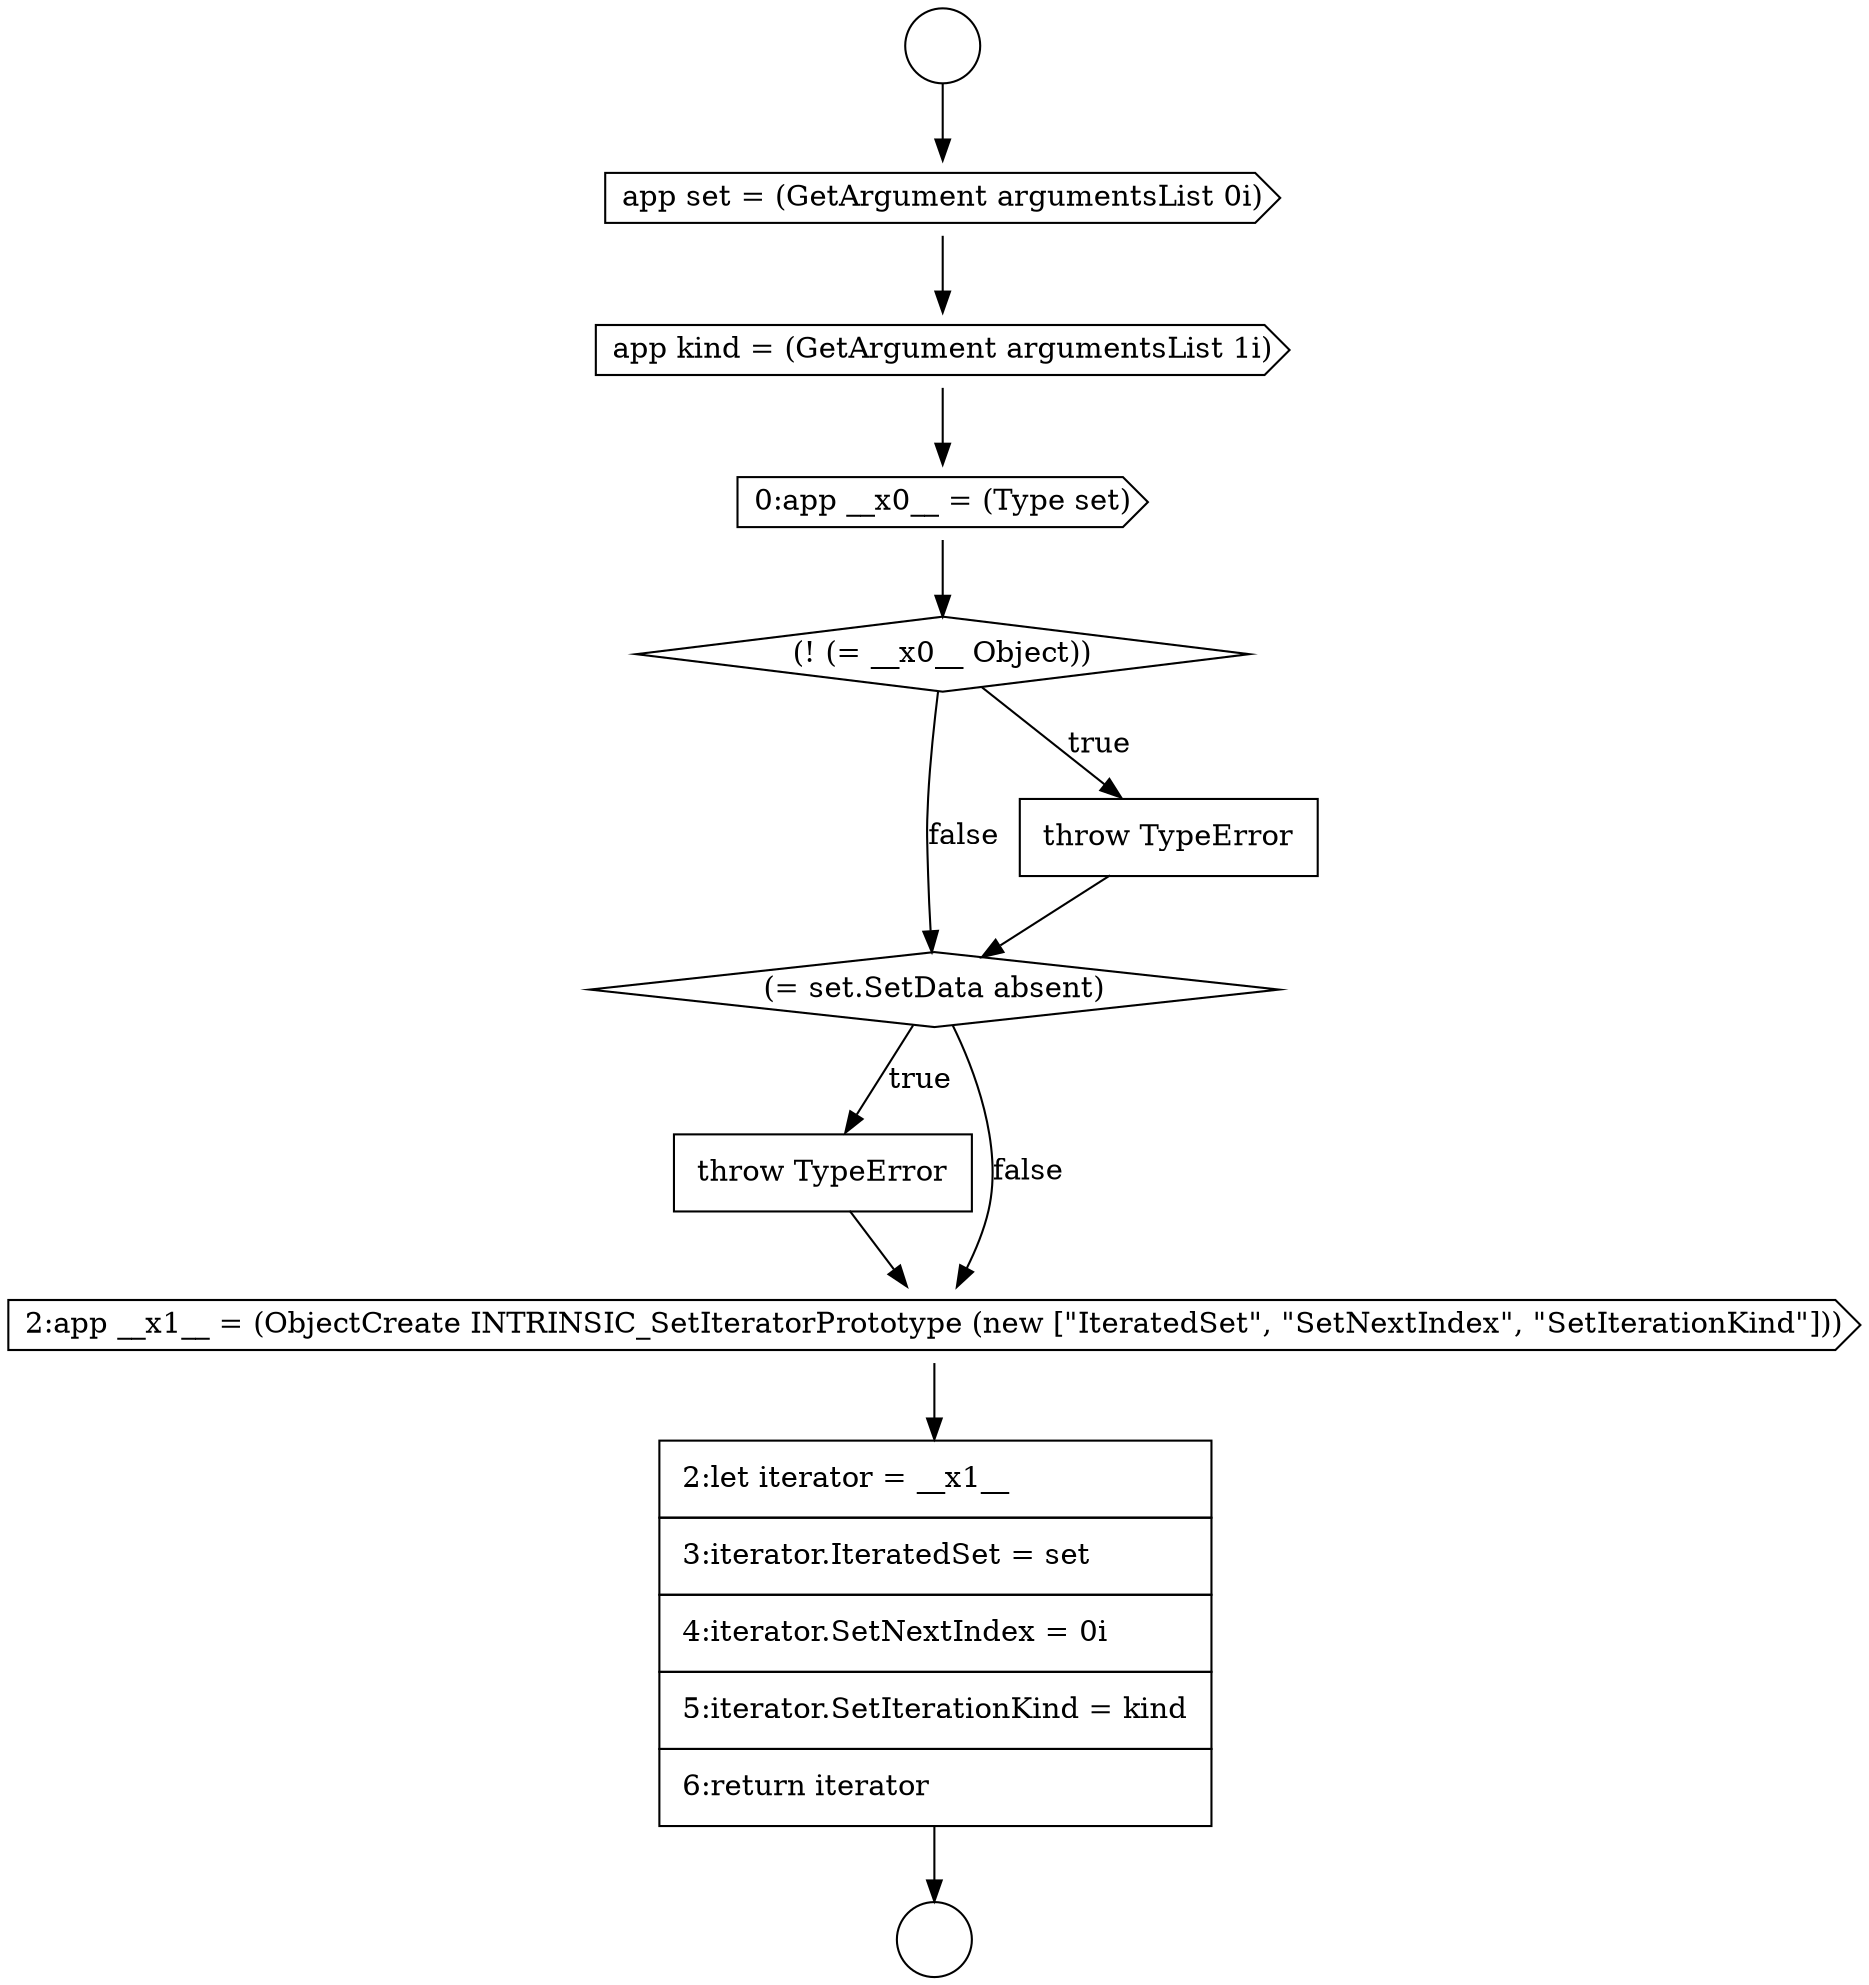 digraph {
  node15916 [shape=none, margin=0, label=<<font color="black">
    <table border="0" cellborder="1" cellspacing="0" cellpadding="10">
      <tr><td align="left">throw TypeError</td></tr>
    </table>
  </font>> color="black" fillcolor="white" style=filled]
  node15911 [shape=cds, label=<<font color="black">app kind = (GetArgument argumentsList 1i)</font>> color="black" fillcolor="white" style=filled]
  node15915 [shape=diamond, label=<<font color="black">(= set.SetData absent)</font>> color="black" fillcolor="white" style=filled]
  node15912 [shape=cds, label=<<font color="black">0:app __x0__ = (Type set)</font>> color="black" fillcolor="white" style=filled]
  node15908 [shape=circle label=" " color="black" fillcolor="white" style=filled]
  node15909 [shape=circle label=" " color="black" fillcolor="white" style=filled]
  node15914 [shape=none, margin=0, label=<<font color="black">
    <table border="0" cellborder="1" cellspacing="0" cellpadding="10">
      <tr><td align="left">throw TypeError</td></tr>
    </table>
  </font>> color="black" fillcolor="white" style=filled]
  node15918 [shape=none, margin=0, label=<<font color="black">
    <table border="0" cellborder="1" cellspacing="0" cellpadding="10">
      <tr><td align="left">2:let iterator = __x1__</td></tr>
      <tr><td align="left">3:iterator.IteratedSet = set</td></tr>
      <tr><td align="left">4:iterator.SetNextIndex = 0i</td></tr>
      <tr><td align="left">5:iterator.SetIterationKind = kind</td></tr>
      <tr><td align="left">6:return iterator</td></tr>
    </table>
  </font>> color="black" fillcolor="white" style=filled]
  node15910 [shape=cds, label=<<font color="black">app set = (GetArgument argumentsList 0i)</font>> color="black" fillcolor="white" style=filled]
  node15913 [shape=diamond, label=<<font color="black">(! (= __x0__ Object))</font>> color="black" fillcolor="white" style=filled]
  node15917 [shape=cds, label=<<font color="black">2:app __x1__ = (ObjectCreate INTRINSIC_SetIteratorPrototype (new [&quot;IteratedSet&quot;, &quot;SetNextIndex&quot;, &quot;SetIterationKind&quot;]))</font>> color="black" fillcolor="white" style=filled]
  node15913 -> node15914 [label=<<font color="black">true</font>> color="black"]
  node15913 -> node15915 [label=<<font color="black">false</font>> color="black"]
  node15912 -> node15913 [ color="black"]
  node15918 -> node15909 [ color="black"]
  node15914 -> node15915 [ color="black"]
  node15915 -> node15916 [label=<<font color="black">true</font>> color="black"]
  node15915 -> node15917 [label=<<font color="black">false</font>> color="black"]
  node15908 -> node15910 [ color="black"]
  node15911 -> node15912 [ color="black"]
  node15916 -> node15917 [ color="black"]
  node15910 -> node15911 [ color="black"]
  node15917 -> node15918 [ color="black"]
}
